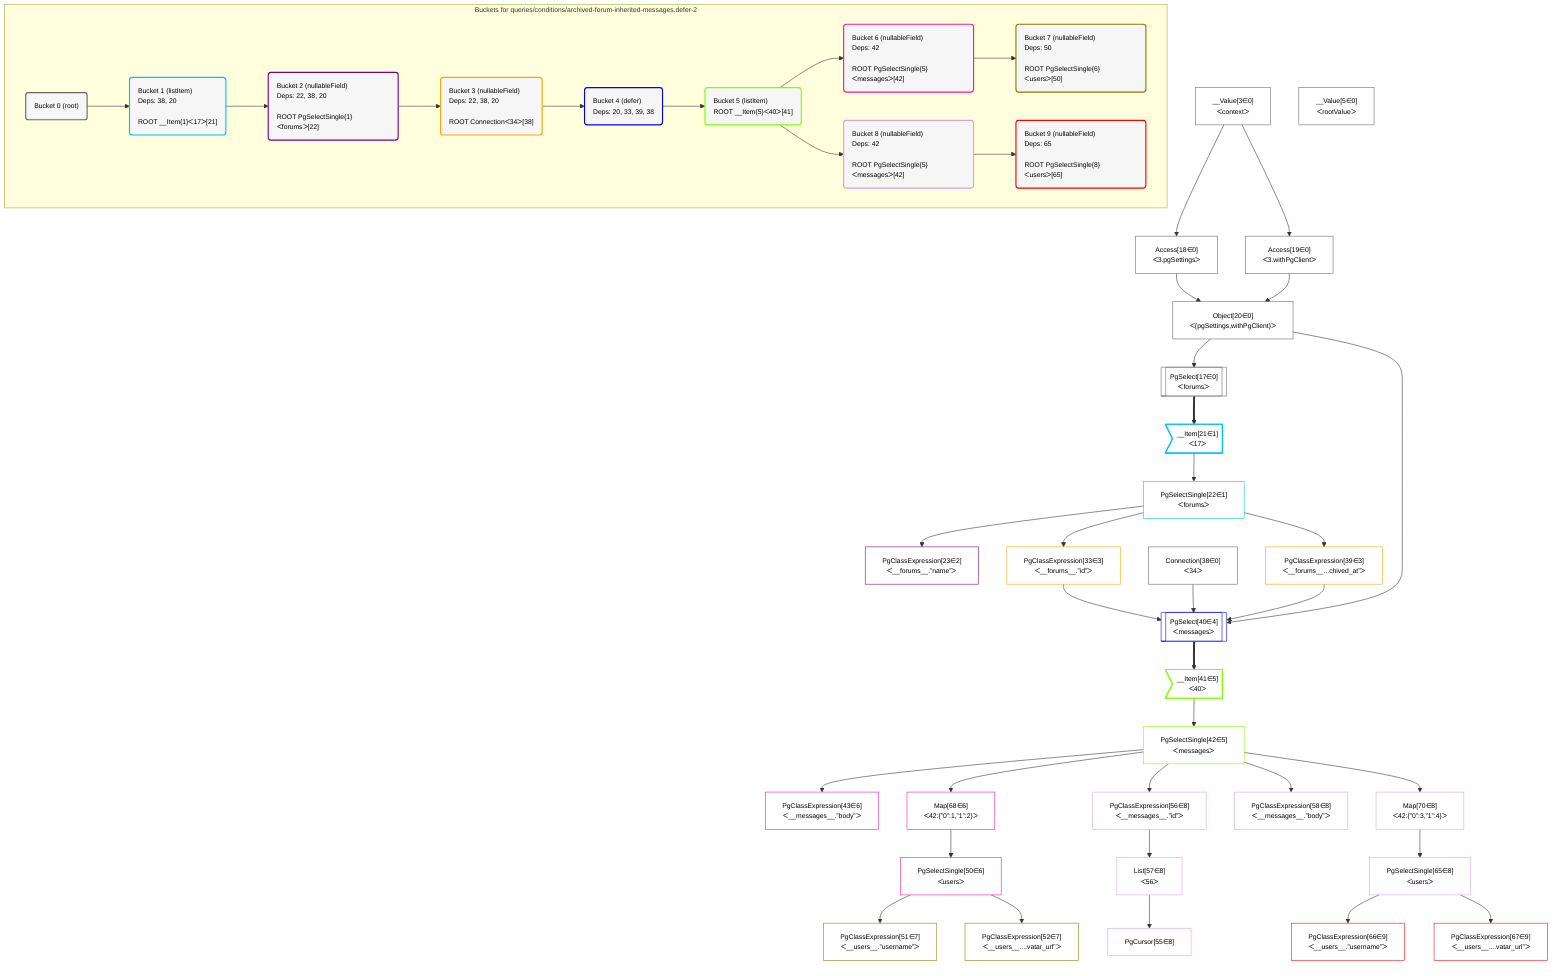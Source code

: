%%{init: {'themeVariables': { 'fontSize': '12px'}}}%%
graph TD
    classDef path fill:#eee,stroke:#000,color:#000
    classDef plan fill:#fff,stroke-width:1px,color:#000
    classDef itemplan fill:#fff,stroke-width:2px,color:#000
    classDef sideeffectplan fill:#f00,stroke-width:2px,color:#000
    classDef bucket fill:#f6f6f6,color:#000,stroke-width:2px,text-align:left


    %% define steps
    __Value3["__Value[3∈0]<br />ᐸcontextᐳ"]:::plan
    __Value5["__Value[5∈0]<br />ᐸrootValueᐳ"]:::plan
    Access18["Access[18∈0]<br />ᐸ3.pgSettingsᐳ"]:::plan
    Access19["Access[19∈0]<br />ᐸ3.withPgClientᐳ"]:::plan
    Object20["Object[20∈0]<br />ᐸ{pgSettings,withPgClient}ᐳ"]:::plan
    PgSelect17[["PgSelect[17∈0]<br />ᐸforumsᐳ"]]:::plan
    __Item21>"__Item[21∈1]<br />ᐸ17ᐳ"]:::itemplan
    PgSelectSingle22["PgSelectSingle[22∈1]<br />ᐸforumsᐳ"]:::plan
    PgClassExpression23["PgClassExpression[23∈2]<br />ᐸ__forums__.”name”ᐳ"]:::plan
    PgClassExpression33["PgClassExpression[33∈3]<br />ᐸ__forums__.”id”ᐳ"]:::plan
    Connection38["Connection[38∈0]<br />ᐸ34ᐳ"]:::plan
    PgClassExpression39["PgClassExpression[39∈3]<br />ᐸ__forums__...chived_at”ᐳ"]:::plan
    PgSelect40[["PgSelect[40∈4]<br />ᐸmessagesᐳ"]]:::plan
    __Item41>"__Item[41∈5]<br />ᐸ40ᐳ"]:::itemplan
    PgSelectSingle42["PgSelectSingle[42∈5]<br />ᐸmessagesᐳ"]:::plan
    PgClassExpression43["PgClassExpression[43∈6]<br />ᐸ__messages__.”body”ᐳ"]:::plan
    Map68["Map[68∈6]<br />ᐸ42:{”0”:1,”1”:2}ᐳ"]:::plan
    PgSelectSingle50["PgSelectSingle[50∈6]<br />ᐸusersᐳ"]:::plan
    PgClassExpression51["PgClassExpression[51∈7]<br />ᐸ__users__.”username”ᐳ"]:::plan
    PgClassExpression52["PgClassExpression[52∈7]<br />ᐸ__users__....vatar_url”ᐳ"]:::plan
    PgClassExpression56["PgClassExpression[56∈8]<br />ᐸ__messages__.”id”ᐳ"]:::plan
    List57["List[57∈8]<br />ᐸ56ᐳ"]:::plan
    PgCursor55["PgCursor[55∈8]"]:::plan
    PgClassExpression58["PgClassExpression[58∈8]<br />ᐸ__messages__.”body”ᐳ"]:::plan
    Map70["Map[70∈8]<br />ᐸ42:{”0”:3,”1”:4}ᐳ"]:::plan
    PgSelectSingle65["PgSelectSingle[65∈8]<br />ᐸusersᐳ"]:::plan
    PgClassExpression66["PgClassExpression[66∈9]<br />ᐸ__users__.”username”ᐳ"]:::plan
    PgClassExpression67["PgClassExpression[67∈9]<br />ᐸ__users__....vatar_url”ᐳ"]:::plan

    %% plan dependencies
    __Value3 --> Access18
    __Value3 --> Access19
    Access18 & Access19 --> Object20
    Object20 --> PgSelect17
    PgSelect17 ==> __Item21
    __Item21 --> PgSelectSingle22
    PgSelectSingle22 --> PgClassExpression23
    PgSelectSingle22 --> PgClassExpression33
    PgSelectSingle22 --> PgClassExpression39
    Object20 & PgClassExpression33 & PgClassExpression39 & Connection38 --> PgSelect40
    PgSelect40 ==> __Item41
    __Item41 --> PgSelectSingle42
    PgSelectSingle42 --> PgClassExpression43
    PgSelectSingle42 --> Map68
    Map68 --> PgSelectSingle50
    PgSelectSingle50 --> PgClassExpression51
    PgSelectSingle50 --> PgClassExpression52
    PgSelectSingle42 --> PgClassExpression56
    PgClassExpression56 --> List57
    List57 --> PgCursor55
    PgSelectSingle42 --> PgClassExpression58
    PgSelectSingle42 --> Map70
    Map70 --> PgSelectSingle65
    PgSelectSingle65 --> PgClassExpression66
    PgSelectSingle65 --> PgClassExpression67

    subgraph "Buckets for queries/conditions/archived-forum-inherited-messages.defer-2"
    Bucket0("Bucket 0 (root)"):::bucket
    classDef bucket0 stroke:#696969
    class Bucket0,__Value3,__Value5,PgSelect17,Access18,Access19,Object20,Connection38 bucket0
    Bucket1("Bucket 1 (listItem)<br />Deps: 38, 20<br /><br />ROOT __Item{1}ᐸ17ᐳ[21]"):::bucket
    classDef bucket1 stroke:#00bfff
    class Bucket1,__Item21,PgSelectSingle22 bucket1
    Bucket2("Bucket 2 (nullableField)<br />Deps: 22, 38, 20<br /><br />ROOT PgSelectSingle{1}ᐸforumsᐳ[22]"):::bucket
    classDef bucket2 stroke:#7f007f
    class Bucket2,PgClassExpression23 bucket2
    Bucket3("Bucket 3 (nullableField)<br />Deps: 22, 38, 20<br /><br />ROOT Connectionᐸ34ᐳ[38]"):::bucket
    classDef bucket3 stroke:#ffa500
    class Bucket3,PgClassExpression33,PgClassExpression39 bucket3
    Bucket4("Bucket 4 (defer)<br />Deps: 20, 33, 39, 38"):::bucket
    classDef bucket4 stroke:#0000ff
    class Bucket4,PgSelect40 bucket4
    Bucket5("Bucket 5 (listItem)<br />ROOT __Item{5}ᐸ40ᐳ[41]"):::bucket
    classDef bucket5 stroke:#7fff00
    class Bucket5,__Item41,PgSelectSingle42 bucket5
    Bucket6("Bucket 6 (nullableField)<br />Deps: 42<br /><br />ROOT PgSelectSingle{5}ᐸmessagesᐳ[42]"):::bucket
    classDef bucket6 stroke:#ff1493
    class Bucket6,PgClassExpression43,PgSelectSingle50,Map68 bucket6
    Bucket7("Bucket 7 (nullableField)<br />Deps: 50<br /><br />ROOT PgSelectSingle{6}ᐸusersᐳ[50]"):::bucket
    classDef bucket7 stroke:#808000
    class Bucket7,PgClassExpression51,PgClassExpression52 bucket7
    Bucket8("Bucket 8 (nullableField)<br />Deps: 42<br /><br />ROOT PgSelectSingle{5}ᐸmessagesᐳ[42]"):::bucket
    classDef bucket8 stroke:#dda0dd
    class Bucket8,PgCursor55,PgClassExpression56,List57,PgClassExpression58,PgSelectSingle65,Map70 bucket8
    Bucket9("Bucket 9 (nullableField)<br />Deps: 65<br /><br />ROOT PgSelectSingle{8}ᐸusersᐳ[65]"):::bucket
    classDef bucket9 stroke:#ff0000
    class Bucket9,PgClassExpression66,PgClassExpression67 bucket9
    Bucket0 --> Bucket1
    Bucket1 --> Bucket2
    Bucket2 --> Bucket3
    Bucket3 --> Bucket4
    Bucket4 --> Bucket5
    Bucket5 --> Bucket6 & Bucket8
    Bucket6 --> Bucket7
    Bucket8 --> Bucket9
    end